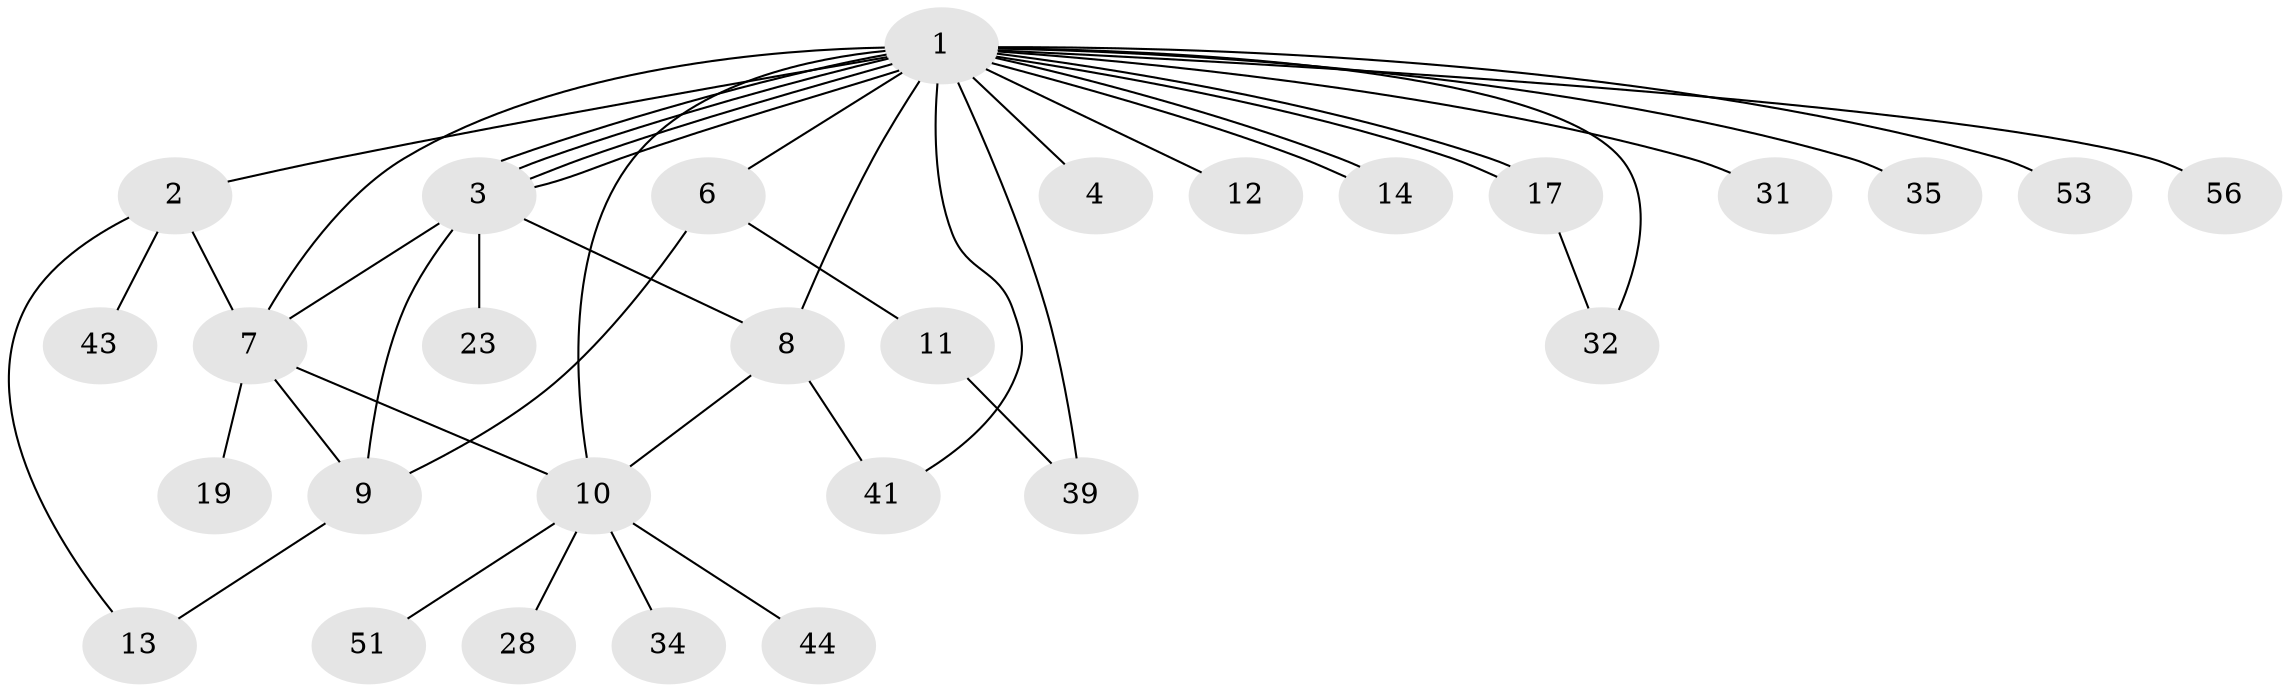 // original degree distribution, {25: 0.017857142857142856, 5: 0.03571428571428571, 10: 0.017857142857142856, 1: 0.42857142857142855, 4: 0.08928571428571429, 3: 0.08928571428571429, 6: 0.03571428571428571, 2: 0.2857142857142857}
// Generated by graph-tools (version 1.1) at 2025/14/03/09/25 04:14:36]
// undirected, 28 vertices, 43 edges
graph export_dot {
graph [start="1"]
  node [color=gray90,style=filled];
  1 [super="+5"];
  2;
  3 [super="+46+20+37"];
  4;
  6 [super="+45"];
  7 [super="+26+15"];
  8 [super="+42+16"];
  9 [super="+25"];
  10 [super="+36+21+30"];
  11;
  12 [super="+22"];
  13 [super="+33"];
  14;
  17;
  19 [super="+47"];
  23;
  28 [super="+38"];
  31 [super="+52"];
  32 [super="+49"];
  34;
  35;
  39;
  41;
  43;
  44;
  51;
  53;
  56;
  1 -- 2;
  1 -- 3;
  1 -- 3;
  1 -- 3;
  1 -- 3;
  1 -- 4;
  1 -- 6;
  1 -- 7 [weight=2];
  1 -- 10 [weight=2];
  1 -- 12;
  1 -- 14;
  1 -- 14;
  1 -- 17;
  1 -- 17;
  1 -- 31;
  1 -- 32;
  1 -- 35;
  1 -- 39;
  1 -- 41;
  1 -- 53;
  1 -- 56;
  1 -- 8;
  2 -- 13;
  2 -- 43;
  2 -- 7;
  3 -- 8;
  3 -- 23;
  3 -- 7;
  3 -- 9;
  6 -- 9;
  6 -- 11;
  7 -- 19;
  7 -- 10;
  7 -- 9;
  8 -- 10;
  8 -- 41;
  9 -- 13;
  10 -- 28;
  10 -- 51;
  10 -- 44;
  10 -- 34;
  11 -- 39;
  17 -- 32;
}
